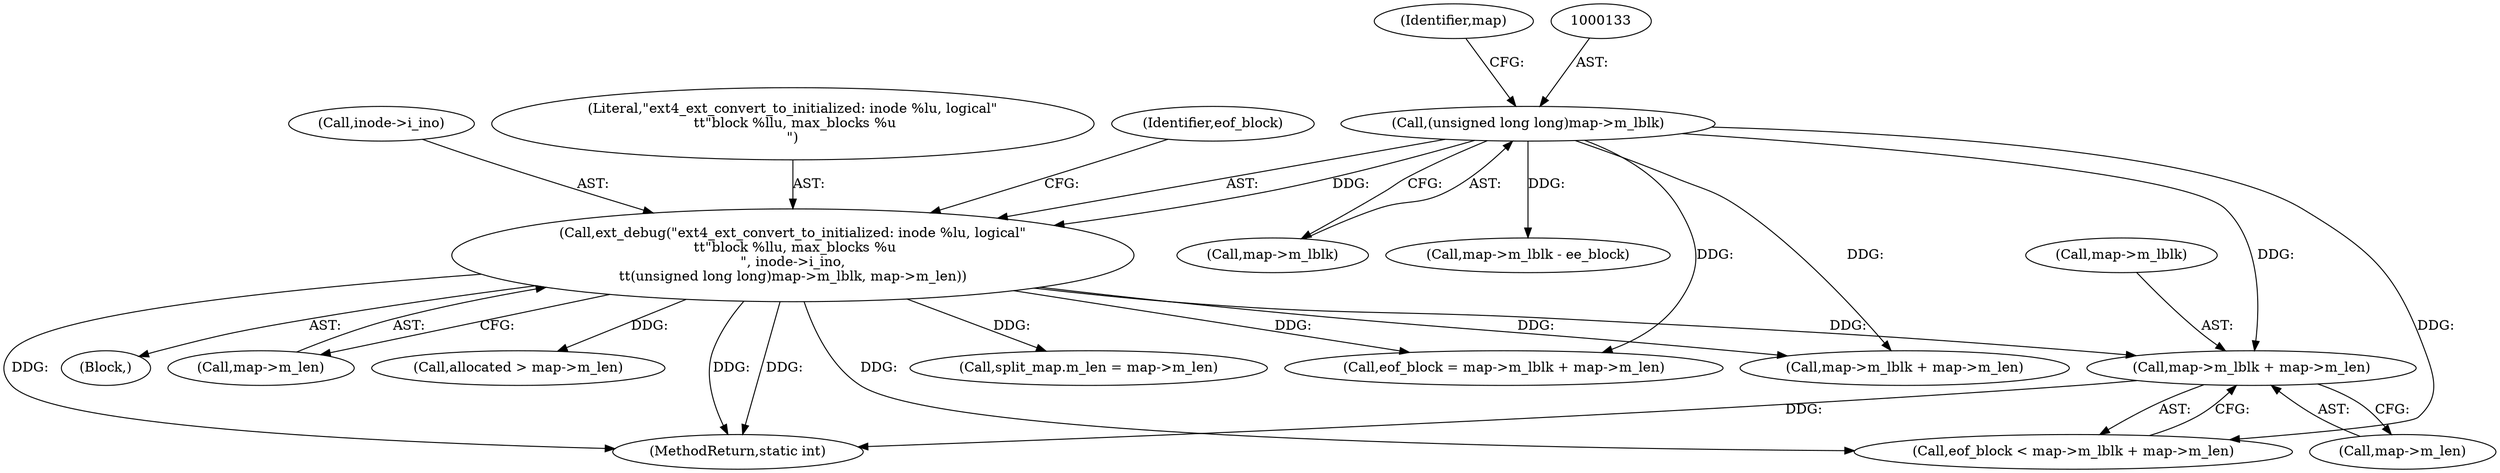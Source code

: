 digraph "0_linux_667eff35a1f56fa74ce98a0c7c29a40adc1ba4e3@pointer" {
"1000162" [label="(Call,map->m_lblk + map->m_len)"];
"1000132" [label="(Call,(unsigned long long)map->m_lblk)"];
"1000127" [label="(Call,ext_debug(\"ext4_ext_convert_to_initialized: inode %lu, logical\"\n \t\t\"block %llu, max_blocks %u\n\", inode->i_ino,\n\t\t(unsigned long long)map->m_lblk, map->m_len))"];
"1000276" [label="(Call,split_map.m_len = map->m_len)"];
"1000163" [label="(Call,map->m_lblk)"];
"1000171" [label="(Call,map->m_lblk + map->m_len)"];
"1000169" [label="(Call,eof_block = map->m_lblk + map->m_len)"];
"1000134" [label="(Call,map->m_lblk)"];
"1000160" [label="(Call,eof_block < map->m_lblk + map->m_len)"];
"1000162" [label="(Call,map->m_lblk + map->m_len)"];
"1000166" [label="(Call,map->m_len)"];
"1000110" [label="(Block,)"];
"1000137" [label="(Call,map->m_len)"];
"1000129" [label="(Call,inode->i_ino)"];
"1000132" [label="(Call,(unsigned long long)map->m_lblk)"];
"1000138" [label="(Identifier,map)"];
"1000203" [label="(Call,map->m_lblk - ee_block)"];
"1000127" [label="(Call,ext_debug(\"ext4_ext_convert_to_initialized: inode %lu, logical\"\n \t\t\"block %llu, max_blocks %u\n\", inode->i_ino,\n\t\t(unsigned long long)map->m_lblk, map->m_len))"];
"1000284" [label="(Call,allocated > map->m_len)"];
"1000128" [label="(Literal,\"ext4_ext_convert_to_initialized: inode %lu, logical\"\n \t\t\"block %llu, max_blocks %u\n\")"];
"1000453" [label="(MethodReturn,static int)"];
"1000141" [label="(Identifier,eof_block)"];
"1000162" -> "1000160"  [label="AST: "];
"1000162" -> "1000166"  [label="CFG: "];
"1000163" -> "1000162"  [label="AST: "];
"1000166" -> "1000162"  [label="AST: "];
"1000160" -> "1000162"  [label="CFG: "];
"1000162" -> "1000453"  [label="DDG: "];
"1000132" -> "1000162"  [label="DDG: "];
"1000127" -> "1000162"  [label="DDG: "];
"1000132" -> "1000127"  [label="AST: "];
"1000132" -> "1000134"  [label="CFG: "];
"1000133" -> "1000132"  [label="AST: "];
"1000134" -> "1000132"  [label="AST: "];
"1000138" -> "1000132"  [label="CFG: "];
"1000132" -> "1000127"  [label="DDG: "];
"1000132" -> "1000160"  [label="DDG: "];
"1000132" -> "1000169"  [label="DDG: "];
"1000132" -> "1000171"  [label="DDG: "];
"1000132" -> "1000203"  [label="DDG: "];
"1000127" -> "1000110"  [label="AST: "];
"1000127" -> "1000137"  [label="CFG: "];
"1000128" -> "1000127"  [label="AST: "];
"1000129" -> "1000127"  [label="AST: "];
"1000137" -> "1000127"  [label="AST: "];
"1000141" -> "1000127"  [label="CFG: "];
"1000127" -> "1000453"  [label="DDG: "];
"1000127" -> "1000453"  [label="DDG: "];
"1000127" -> "1000453"  [label="DDG: "];
"1000127" -> "1000160"  [label="DDG: "];
"1000127" -> "1000169"  [label="DDG: "];
"1000127" -> "1000171"  [label="DDG: "];
"1000127" -> "1000276"  [label="DDG: "];
"1000127" -> "1000284"  [label="DDG: "];
}
